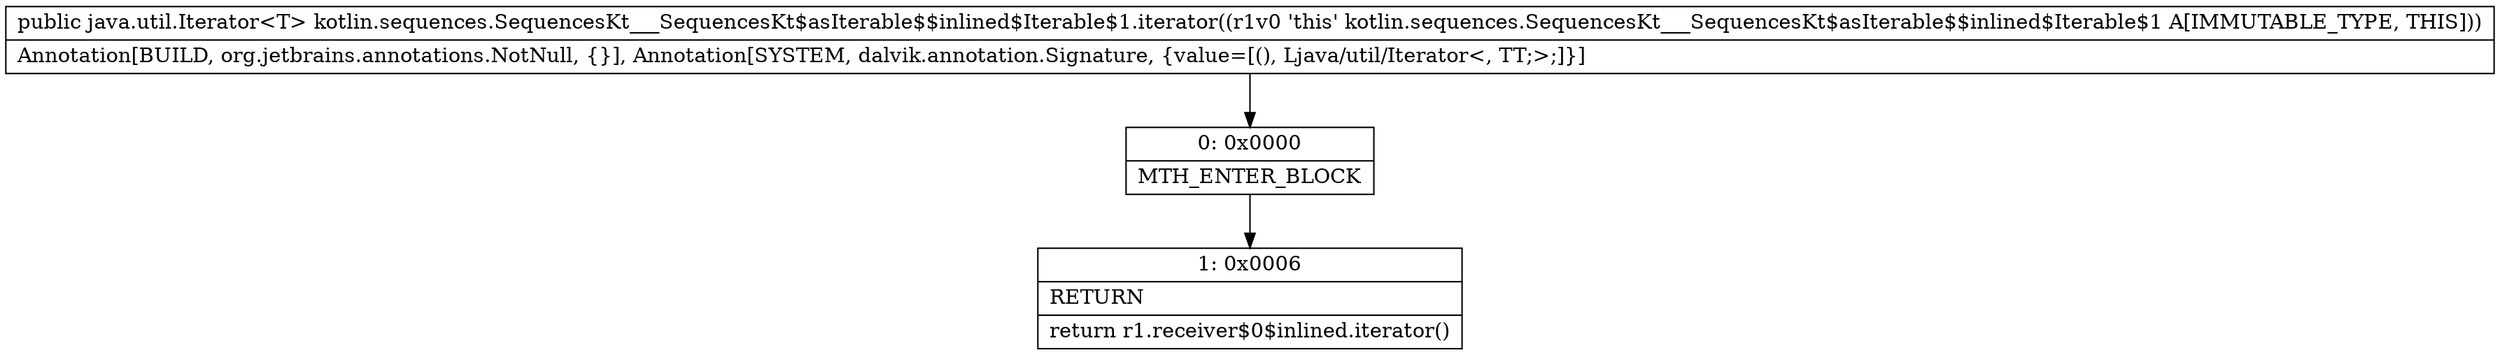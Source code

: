 digraph "CFG forkotlin.sequences.SequencesKt___SequencesKt$asIterable$$inlined$Iterable$1.iterator()Ljava\/util\/Iterator;" {
Node_0 [shape=record,label="{0\:\ 0x0000|MTH_ENTER_BLOCK\l}"];
Node_1 [shape=record,label="{1\:\ 0x0006|RETURN\l|return r1.receiver$0$inlined.iterator()\l}"];
MethodNode[shape=record,label="{public java.util.Iterator\<T\> kotlin.sequences.SequencesKt___SequencesKt$asIterable$$inlined$Iterable$1.iterator((r1v0 'this' kotlin.sequences.SequencesKt___SequencesKt$asIterable$$inlined$Iterable$1 A[IMMUTABLE_TYPE, THIS]))  | Annotation[BUILD, org.jetbrains.annotations.NotNull, \{\}], Annotation[SYSTEM, dalvik.annotation.Signature, \{value=[(), Ljava\/util\/Iterator\<, TT;\>;]\}]\l}"];
MethodNode -> Node_0;
Node_0 -> Node_1;
}

